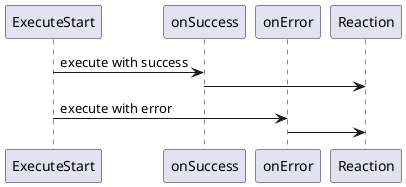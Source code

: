 @startuml
	participant ExecuteStart
	participant onSuccess
	participant onError

	participant Reaction

	ExecuteStart -> onSuccess : execute with success
	onSuccess -> Reaction

	'alt error
	ExecuteStart -> onError : execute with error
	onError -> Reaction
	'end
@enduml